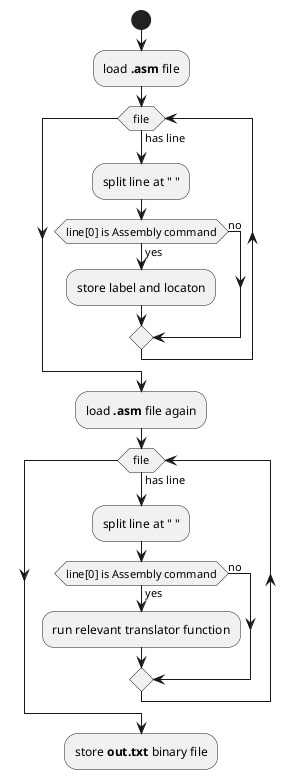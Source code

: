 @startuml
start
:load <b>.asm</b> file;
while (file) is (has line)
    :split line at " ";
    if (line[0] is Assembly command) then (yes)
        :store label and locaton;
    else (no)
    endif
endwhile
:load <b>.asm</b> file again;
while (file) is (has line)
    :split line at " ";
    if (line[0] is Assembly command) then (yes)
        :run relevant translator function;
    else (no)
    endif
endwhile
:store <b>out.txt</b> binary file;
@enduml
